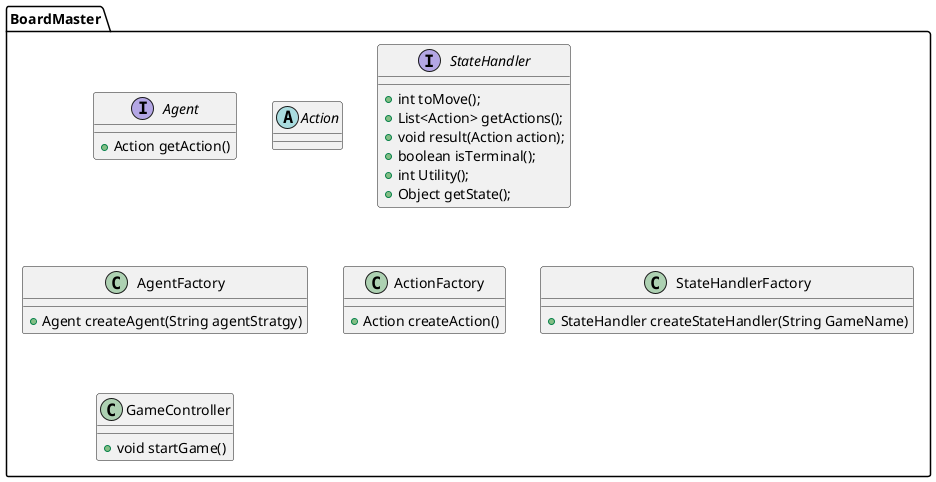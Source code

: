 @startuml ClassDiagram
package BoardMaster {

		interface Agent {
			+ Action getAction()
		
		}

		abstract class Action {

		}

		interface StateHandler {
    	+ int toMove();
    	+ List<Action> getActions();
    	+ void result(Action action);
    	+ boolean isTerminal();
    	+ int Utility();
    	+ Object getState();
		}

		class AgentFactory {
			+ Agent createAgent(String agentStratgy)
		}
		class ActionFactory {
			+ Action createAction()
		}
		class StateHandlerFactory {
			+ StateHandler createStateHandler(String GameName)
		}
	
		class GameController {
			+ void startGame()
		}

}

@enduml